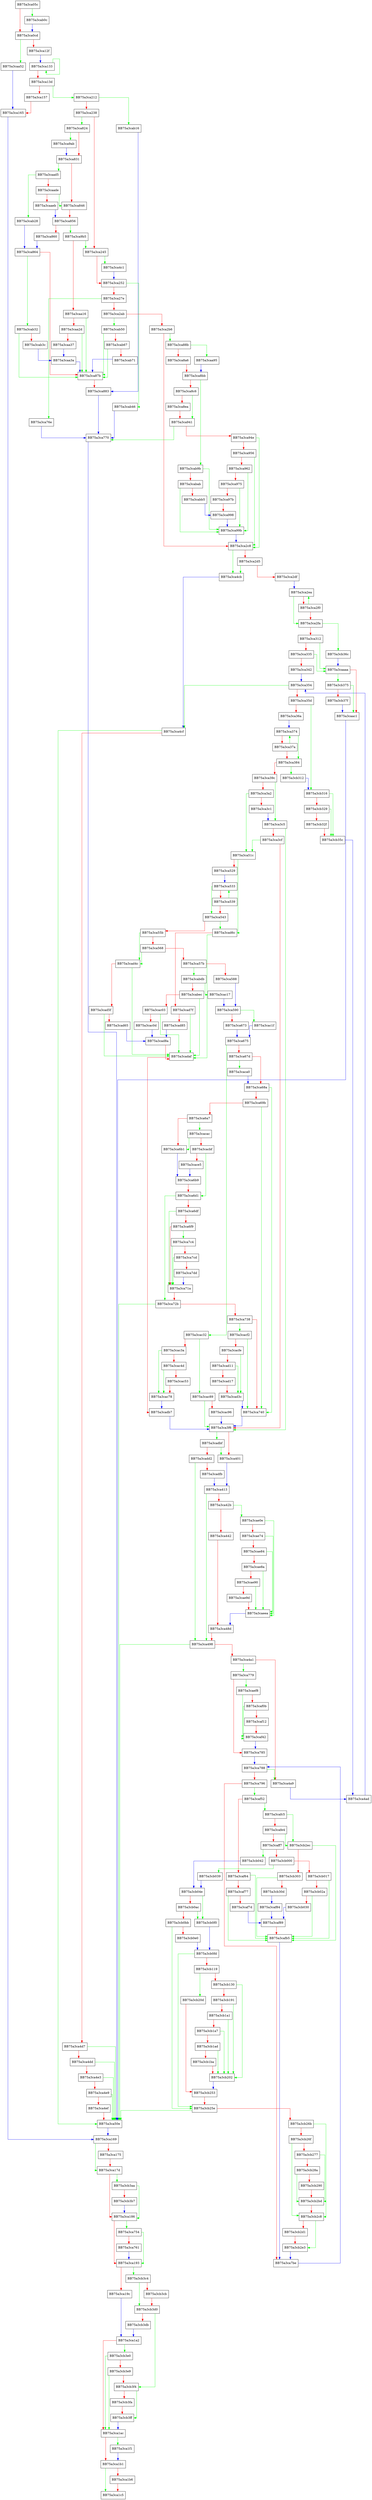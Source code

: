 digraph ScanImpl {
  node [shape="box"];
  graph [splines=ortho];
  BB75a3ca05c -> BB75a3cab0c [color="green"];
  BB75a3ca05c -> BB75a3ca0cd [color="red"];
  BB75a3ca0cd -> BB75a3caa52 [color="green"];
  BB75a3ca0cd -> BB75a3ca12f [color="red"];
  BB75a3ca12f -> BB75a3ca133 [color="blue"];
  BB75a3ca133 -> BB75a3ca133 [color="green"];
  BB75a3ca133 -> BB75a3ca13d [color="red"];
  BB75a3ca13d -> BB75a3ca212 [color="green"];
  BB75a3ca13d -> BB75a3ca157 [color="red"];
  BB75a3ca157 -> BB75a3ca165 [color="red"];
  BB75a3ca165 -> BB75a3ca169 [color="blue"];
  BB75a3ca169 -> BB75a3ca17d [color="green"];
  BB75a3ca169 -> BB75a3ca175 [color="red"];
  BB75a3ca175 -> BB75a3ca17d [color="red"];
  BB75a3ca17d -> BB75a3cb3aa [color="green"];
  BB75a3ca17d -> BB75a3ca186 [color="red"];
  BB75a3ca186 -> BB75a3ca754 [color="green"];
  BB75a3ca186 -> BB75a3ca193 [color="red"];
  BB75a3ca193 -> BB75a3cb3c4 [color="green"];
  BB75a3ca193 -> BB75a3ca19c [color="red"];
  BB75a3ca19c -> BB75a3ca1a2 [color="blue"];
  BB75a3ca1a2 -> BB75a3cb3e0 [color="green"];
  BB75a3ca1a2 -> BB75a3ca1ac [color="red"];
  BB75a3ca1ac -> BB75a3ca1f1 [color="green"];
  BB75a3ca1ac -> BB75a3ca1b1 [color="red"];
  BB75a3ca1b1 -> BB75a3ca1c5 [color="green"];
  BB75a3ca1b1 -> BB75a3ca1b6 [color="red"];
  BB75a3ca1b6 -> BB75a3ca1c5 [color="red"];
  BB75a3ca1f1 -> BB75a3ca1b1 [color="blue"];
  BB75a3ca212 -> BB75a3cab16 [color="green"];
  BB75a3ca212 -> BB75a3ca238 [color="red"];
  BB75a3ca238 -> BB75a3ca824 [color="green"];
  BB75a3ca238 -> BB75a3ca245 [color="red"];
  BB75a3ca245 -> BB75a3ca4c1 [color="green"];
  BB75a3ca245 -> BB75a3ca252 [color="red"];
  BB75a3ca252 -> BB75a3cab46 [color="green"];
  BB75a3ca252 -> BB75a3ca27e [color="red"];
  BB75a3ca27e -> BB75a3ca76e [color="green"];
  BB75a3ca27e -> BB75a3ca2ab [color="red"];
  BB75a3ca2ab -> BB75a3cab50 [color="green"];
  BB75a3ca2ab -> BB75a3ca2b6 [color="red"];
  BB75a3ca2b6 -> BB75a3ca88b [color="green"];
  BB75a3ca2b6 -> BB75a3ca2c8 [color="red"];
  BB75a3ca2c8 -> BB75a3ca4cb [color="green"];
  BB75a3ca2c8 -> BB75a3ca2d5 [color="red"];
  BB75a3ca2d5 -> BB75a3ca4cb [color="green"];
  BB75a3ca2d5 -> BB75a3ca2df [color="red"];
  BB75a3ca2df -> BB75a3ca2ea [color="blue"];
  BB75a3ca2ea -> BB75a3ca2fa [color="green"];
  BB75a3ca2ea -> BB75a3ca2f0 [color="red"];
  BB75a3ca2f0 -> BB75a3ca2ea [color="green"];
  BB75a3ca2f0 -> BB75a3ca2fa [color="red"];
  BB75a3ca2fa -> BB75a3cb36c [color="green"];
  BB75a3ca2fa -> BB75a3ca312 [color="red"];
  BB75a3ca312 -> BB75a3caaaa [color="green"];
  BB75a3ca312 -> BB75a3ca335 [color="red"];
  BB75a3ca335 -> BB75a3caaaa [color="green"];
  BB75a3ca335 -> BB75a3ca342 [color="red"];
  BB75a3ca342 -> BB75a3ca354 [color="blue"];
  BB75a3ca354 -> BB75a3ca4cf [color="green"];
  BB75a3ca354 -> BB75a3ca35d [color="red"];
  BB75a3ca35d -> BB75a3cb316 [color="green"];
  BB75a3ca35d -> BB75a3ca36a [color="red"];
  BB75a3ca36a -> BB75a3ca374 [color="blue"];
  BB75a3ca374 -> BB75a3ca384 [color="green"];
  BB75a3ca374 -> BB75a3ca37a [color="red"];
  BB75a3ca37a -> BB75a3ca374 [color="green"];
  BB75a3ca37a -> BB75a3ca384 [color="red"];
  BB75a3ca384 -> BB75a3cb312 [color="green"];
  BB75a3ca384 -> BB75a3ca39c [color="red"];
  BB75a3ca39c -> BB75a3ca3c5 [color="green"];
  BB75a3ca39c -> BB75a3ca3a2 [color="red"];
  BB75a3ca3a2 -> BB75a3ca51c [color="green"];
  BB75a3ca3a2 -> BB75a3ca3c1 [color="red"];
  BB75a3ca3c1 -> BB75a3ca3c5 [color="blue"];
  BB75a3ca3c5 -> BB75a3ca3f6 [color="green"];
  BB75a3ca3c5 -> BB75a3ca3cf [color="red"];
  BB75a3ca3cf -> BB75a3ca51c [color="green"];
  BB75a3ca3cf -> BB75a3ca3f6 [color="red"];
  BB75a3ca3f6 -> BB75a3cadbf [color="green"];
  BB75a3ca3f6 -> BB75a3ca401 [color="red"];
  BB75a3ca401 -> BB75a3ca413 [color="blue"];
  BB75a3ca413 -> BB75a3ca498 [color="green"];
  BB75a3ca413 -> BB75a3ca42b [color="red"];
  BB75a3ca42b -> BB75a3cae0e [color="green"];
  BB75a3ca42b -> BB75a3ca442 [color="red"];
  BB75a3ca442 -> BB75a3ca48d [color="red"];
  BB75a3ca48d -> BB75a3ca498 [color="red"];
  BB75a3ca498 -> BB75a3ca50e [color="green"];
  BB75a3ca498 -> BB75a3ca4a1 [color="red"];
  BB75a3ca4a1 -> BB75a3ca779 [color="green"];
  BB75a3ca4a1 -> BB75a3ca4a9 [color="red"];
  BB75a3ca4a9 -> BB75a3ca4ad [color="blue"];
  BB75a3ca4ad -> BB75a3ca354 [color="blue"];
  BB75a3ca4c1 -> BB75a3ca252 [color="blue"];
  BB75a3ca4cb -> BB75a3ca4cf [color="blue"];
  BB75a3ca4cf -> BB75a3ca50e [color="green"];
  BB75a3ca4cf -> BB75a3ca4d7 [color="red"];
  BB75a3ca4d7 -> BB75a3ca50e [color="green"];
  BB75a3ca4d7 -> BB75a3ca4dd [color="red"];
  BB75a3ca4dd -> BB75a3ca50e [color="green"];
  BB75a3ca4dd -> BB75a3ca4e3 [color="red"];
  BB75a3ca4e3 -> BB75a3ca50e [color="green"];
  BB75a3ca4e3 -> BB75a3ca4e9 [color="red"];
  BB75a3ca4e9 -> BB75a3ca50e [color="green"];
  BB75a3ca4e9 -> BB75a3ca4ef [color="red"];
  BB75a3ca4ef -> BB75a3ca50e [color="red"];
  BB75a3ca50e -> BB75a3ca169 [color="blue"];
  BB75a3ca51c -> BB75a3cad6c [color="green"];
  BB75a3ca51c -> BB75a3ca529 [color="red"];
  BB75a3ca529 -> BB75a3ca533 [color="blue"];
  BB75a3ca533 -> BB75a3ca543 [color="green"];
  BB75a3ca533 -> BB75a3ca539 [color="red"];
  BB75a3ca539 -> BB75a3ca533 [color="green"];
  BB75a3ca539 -> BB75a3ca543 [color="red"];
  BB75a3ca543 -> BB75a3cad6c [color="green"];
  BB75a3ca543 -> BB75a3ca55b [color="red"];
  BB75a3ca55b -> BB75a3cad4c [color="green"];
  BB75a3ca55b -> BB75a3ca568 [color="red"];
  BB75a3ca568 -> BB75a3cad4c [color="green"];
  BB75a3ca568 -> BB75a3ca57b [color="red"];
  BB75a3ca57b -> BB75a3cabdb [color="green"];
  BB75a3ca57b -> BB75a3ca588 [color="red"];
  BB75a3ca588 -> BB75a3ca590 [color="blue"];
  BB75a3ca590 -> BB75a3cac1f [color="green"];
  BB75a3ca590 -> BB75a3ca673 [color="red"];
  BB75a3ca673 -> BB75a3ca675 [color="blue"];
  BB75a3ca675 -> BB75a3cac32 [color="green"];
  BB75a3ca675 -> BB75a3ca67d [color="red"];
  BB75a3ca67d -> BB75a3caca0 [color="green"];
  BB75a3ca67d -> BB75a3ca68a [color="red"];
  BB75a3ca68a -> BB75a3ca740 [color="green"];
  BB75a3ca68a -> BB75a3ca69b [color="red"];
  BB75a3ca69b -> BB75a3ca740 [color="green"];
  BB75a3ca69b -> BB75a3ca6a7 [color="red"];
  BB75a3ca6a7 -> BB75a3cacac [color="green"];
  BB75a3ca6a7 -> BB75a3ca6b1 [color="red"];
  BB75a3ca6b1 -> BB75a3ca6b9 [color="blue"];
  BB75a3ca6b9 -> BB75a3ca6d1 [color="red"];
  BB75a3ca6d1 -> BB75a3ca72b [color="green"];
  BB75a3ca6d1 -> BB75a3ca6df [color="red"];
  BB75a3ca6df -> BB75a3ca71a [color="green"];
  BB75a3ca6df -> BB75a3ca6f9 [color="red"];
  BB75a3ca6f9 -> BB75a3ca7c4 [color="green"];
  BB75a3ca6f9 -> BB75a3ca71a [color="red"];
  BB75a3ca71a -> BB75a3ca72b [color="red"];
  BB75a3ca72b -> BB75a3ca50e [color="green"];
  BB75a3ca72b -> BB75a3ca738 [color="red"];
  BB75a3ca738 -> BB75a3cacf2 [color="green"];
  BB75a3ca738 -> BB75a3ca740 [color="red"];
  BB75a3ca740 -> BB75a3ca3f6 [color="blue"];
  BB75a3ca754 -> BB75a3ca193 [color="green"];
  BB75a3ca754 -> BB75a3ca761 [color="red"];
  BB75a3ca761 -> BB75a3ca193 [color="blue"];
  BB75a3ca76e -> BB75a3ca770 [color="blue"];
  BB75a3ca770 -> BB75a3ca50e [color="blue"];
  BB75a3ca779 -> BB75a3caef8 [color="green"];
  BB75a3ca779 -> BB75a3ca785 [color="red"];
  BB75a3ca785 -> BB75a3ca788 [color="blue"];
  BB75a3ca788 -> BB75a3ca4a9 [color="green"];
  BB75a3ca788 -> BB75a3ca796 [color="red"];
  BB75a3ca796 -> BB75a3caf52 [color="green"];
  BB75a3ca796 -> BB75a3ca7be [color="red"];
  BB75a3ca7be -> BB75a3ca788 [color="blue"];
  BB75a3ca7c4 -> BB75a3ca71a [color="green"];
  BB75a3ca7c4 -> BB75a3ca7cd [color="red"];
  BB75a3ca7cd -> BB75a3ca71a [color="green"];
  BB75a3ca7cd -> BB75a3ca7dd [color="red"];
  BB75a3ca7dd -> BB75a3ca71a [color="blue"];
  BB75a3ca824 -> BB75a3ca9ab [color="green"];
  BB75a3ca824 -> BB75a3ca831 [color="red"];
  BB75a3ca831 -> BB75a3caad5 [color="green"];
  BB75a3ca831 -> BB75a3ca846 [color="red"];
  BB75a3ca846 -> BB75a3ca856 [color="red"];
  BB75a3ca856 -> BB75a3ca9b5 [color="green"];
  BB75a3ca856 -> BB75a3ca860 [color="red"];
  BB75a3ca860 -> BB75a3ca864 [color="blue"];
  BB75a3ca864 -> BB75a3cab32 [color="green"];
  BB75a3ca864 -> BB75a3ca87b [color="red"];
  BB75a3ca87b -> BB75a3ca883 [color="red"];
  BB75a3ca883 -> BB75a3ca770 [color="blue"];
  BB75a3ca88b -> BB75a3caa95 [color="green"];
  BB75a3ca88b -> BB75a3ca8a6 [color="red"];
  BB75a3ca8a6 -> BB75a3ca8bb [color="red"];
  BB75a3ca8bb -> BB75a3cab9b [color="green"];
  BB75a3ca8bb -> BB75a3ca8c6 [color="red"];
  BB75a3ca8c6 -> BB75a3ca941 [color="green"];
  BB75a3ca8c6 -> BB75a3ca8ea [color="red"];
  BB75a3ca8ea -> BB75a3ca941 [color="red"];
  BB75a3ca941 -> BB75a3ca770 [color="green"];
  BB75a3ca941 -> BB75a3ca94e [color="red"];
  BB75a3ca94e -> BB75a3ca2c8 [color="green"];
  BB75a3ca94e -> BB75a3ca956 [color="red"];
  BB75a3ca956 -> BB75a3ca2c8 [color="green"];
  BB75a3ca956 -> BB75a3ca962 [color="red"];
  BB75a3ca962 -> BB75a3ca99b [color="green"];
  BB75a3ca962 -> BB75a3ca975 [color="red"];
  BB75a3ca975 -> BB75a3ca99b [color="green"];
  BB75a3ca975 -> BB75a3ca97b [color="red"];
  BB75a3ca97b -> BB75a3ca998 [color="red"];
  BB75a3ca998 -> BB75a3ca99b [color="blue"];
  BB75a3ca99b -> BB75a3ca2c8 [color="blue"];
  BB75a3ca9ab -> BB75a3ca831 [color="blue"];
  BB75a3ca9b5 -> BB75a3ca245 [color="green"];
  BB75a3ca9b5 -> BB75a3caa16 [color="red"];
  BB75a3caa16 -> BB75a3ca87b [color="green"];
  BB75a3caa16 -> BB75a3caa2d [color="red"];
  BB75a3caa2d -> BB75a3ca87b [color="green"];
  BB75a3caa2d -> BB75a3caa37 [color="red"];
  BB75a3caa37 -> BB75a3caa3a [color="blue"];
  BB75a3caa3a -> BB75a3ca87b [color="blue"];
  BB75a3caa52 -> BB75a3ca165 [color="blue"];
  BB75a3caa95 -> BB75a3ca8bb [color="blue"];
  BB75a3caaaa -> BB75a3cb375 [color="green"];
  BB75a3caaaa -> BB75a3caac1 [color="red"];
  BB75a3caac1 -> BB75a3ca50e [color="blue"];
  BB75a3caad5 -> BB75a3cab28 [color="green"];
  BB75a3caad5 -> BB75a3caade [color="red"];
  BB75a3caade -> BB75a3ca846 [color="green"];
  BB75a3caade -> BB75a3caaeb [color="red"];
  BB75a3caaeb -> BB75a3ca856 [color="blue"];
  BB75a3cab0c -> BB75a3ca0cd [color="blue"];
  BB75a3cab16 -> BB75a3ca883 [color="blue"];
  BB75a3cab28 -> BB75a3ca864 [color="blue"];
  BB75a3cab32 -> BB75a3ca87b [color="green"];
  BB75a3cab32 -> BB75a3cab3c [color="red"];
  BB75a3cab3c -> BB75a3caa3a [color="blue"];
  BB75a3cab46 -> BB75a3ca770 [color="blue"];
  BB75a3cab50 -> BB75a3ca87b [color="green"];
  BB75a3cab50 -> BB75a3cab67 [color="red"];
  BB75a3cab67 -> BB75a3ca87b [color="green"];
  BB75a3cab67 -> BB75a3cab71 [color="red"];
  BB75a3cab71 -> BB75a3ca87b [color="blue"];
  BB75a3cab9b -> BB75a3ca99b [color="green"];
  BB75a3cab9b -> BB75a3cabab [color="red"];
  BB75a3cabab -> BB75a3ca99b [color="green"];
  BB75a3cabab -> BB75a3cabb5 [color="red"];
  BB75a3cabb5 -> BB75a3ca998 [color="blue"];
  BB75a3cabdb -> BB75a3cac17 [color="green"];
  BB75a3cabdb -> BB75a3cabec [color="red"];
  BB75a3cabec -> BB75a3cadaf [color="green"];
  BB75a3cabec -> BB75a3cac03 [color="red"];
  BB75a3cac03 -> BB75a3cadaf [color="green"];
  BB75a3cac03 -> BB75a3cac0d [color="red"];
  BB75a3cac0d -> BB75a3cad8a [color="blue"];
  BB75a3cac17 -> BB75a3ca590 [color="blue"];
  BB75a3cac1f -> BB75a3ca675 [color="blue"];
  BB75a3cac32 -> BB75a3cac89 [color="green"];
  BB75a3cac32 -> BB75a3cac3a [color="red"];
  BB75a3cac3a -> BB75a3cac78 [color="green"];
  BB75a3cac3a -> BB75a3cac4d [color="red"];
  BB75a3cac4d -> BB75a3cac78 [color="green"];
  BB75a3cac4d -> BB75a3cac53 [color="red"];
  BB75a3cac53 -> BB75a3cac78 [color="red"];
  BB75a3cac78 -> BB75a3cadb7 [color="blue"];
  BB75a3cac89 -> BB75a3ca3f6 [color="green"];
  BB75a3cac89 -> BB75a3cac96 [color="red"];
  BB75a3cac96 -> BB75a3ca3f6 [color="blue"];
  BB75a3caca0 -> BB75a3ca68a [color="blue"];
  BB75a3cacac -> BB75a3ca6b1 [color="green"];
  BB75a3cacac -> BB75a3cacbf [color="red"];
  BB75a3cacbf -> BB75a3ca6d1 [color="green"];
  BB75a3cacbf -> BB75a3cace5 [color="red"];
  BB75a3cace5 -> BB75a3ca6b9 [color="blue"];
  BB75a3cacf2 -> BB75a3ca740 [color="green"];
  BB75a3cacf2 -> BB75a3cacfe [color="red"];
  BB75a3cacfe -> BB75a3cad3c [color="green"];
  BB75a3cacfe -> BB75a3cad11 [color="red"];
  BB75a3cad11 -> BB75a3cad3c [color="green"];
  BB75a3cad11 -> BB75a3cad17 [color="red"];
  BB75a3cad17 -> BB75a3cad3c [color="red"];
  BB75a3cad3c -> BB75a3ca740 [color="blue"];
  BB75a3cad4c -> BB75a3cadaf [color="green"];
  BB75a3cad4c -> BB75a3cad5f [color="red"];
  BB75a3cad5f -> BB75a3cadaf [color="green"];
  BB75a3cad5f -> BB75a3cad65 [color="red"];
  BB75a3cad65 -> BB75a3cad8a [color="blue"];
  BB75a3cad6c -> BB75a3cadaf [color="green"];
  BB75a3cad6c -> BB75a3cad7f [color="red"];
  BB75a3cad7f -> BB75a3cadaf [color="green"];
  BB75a3cad7f -> BB75a3cad85 [color="red"];
  BB75a3cad85 -> BB75a3cad8a [color="blue"];
  BB75a3cad8a -> BB75a3cadaf [color="red"];
  BB75a3cadaf -> BB75a3cadb7 [color="red"];
  BB75a3cadb7 -> BB75a3ca3f6 [color="blue"];
  BB75a3cadbf -> BB75a3ca401 [color="green"];
  BB75a3cadbf -> BB75a3cadd2 [color="red"];
  BB75a3cadd2 -> BB75a3ca498 [color="green"];
  BB75a3cadd2 -> BB75a3cadfb [color="red"];
  BB75a3cadfb -> BB75a3ca413 [color="blue"];
  BB75a3cae0e -> BB75a3caeea [color="green"];
  BB75a3cae0e -> BB75a3cae74 [color="red"];
  BB75a3cae74 -> BB75a3caeea [color="green"];
  BB75a3cae74 -> BB75a3cae84 [color="red"];
  BB75a3cae84 -> BB75a3caeea [color="green"];
  BB75a3cae84 -> BB75a3cae8a [color="red"];
  BB75a3cae8a -> BB75a3caeea [color="green"];
  BB75a3cae8a -> BB75a3cae90 [color="red"];
  BB75a3cae90 -> BB75a3caeea [color="green"];
  BB75a3cae90 -> BB75a3cae9d [color="red"];
  BB75a3cae9d -> BB75a3caeea [color="red"];
  BB75a3caeea -> BB75a3ca48d [color="blue"];
  BB75a3caef8 -> BB75a3caf42 [color="green"];
  BB75a3caef8 -> BB75a3caf0b [color="red"];
  BB75a3caf0b -> BB75a3caf42 [color="green"];
  BB75a3caf0b -> BB75a3caf12 [color="red"];
  BB75a3caf12 -> BB75a3caf42 [color="red"];
  BB75a3caf42 -> BB75a3ca785 [color="blue"];
  BB75a3caf52 -> BB75a3cafc5 [color="green"];
  BB75a3caf52 -> BB75a3caf64 [color="red"];
  BB75a3caf64 -> BB75a3cafb5 [color="green"];
  BB75a3caf64 -> BB75a3caf77 [color="red"];
  BB75a3caf77 -> BB75a3cafb5 [color="green"];
  BB75a3caf77 -> BB75a3caf7d [color="red"];
  BB75a3caf7d -> BB75a3caf89 [color="blue"];
  BB75a3caf84 -> BB75a3caf89 [color="blue"];
  BB75a3caf89 -> BB75a3cafb5 [color="red"];
  BB75a3cafb5 -> BB75a3ca7be [color="blue"];
  BB75a3cafc5 -> BB75a3cb2ec [color="green"];
  BB75a3cafc5 -> BB75a3cafe4 [color="red"];
  BB75a3cafe4 -> BB75a3cb2ec [color="green"];
  BB75a3cafe4 -> BB75a3caff7 [color="red"];
  BB75a3caff7 -> BB75a3cb042 [color="green"];
  BB75a3caff7 -> BB75a3cb000 [color="red"];
  BB75a3cb000 -> BB75a3cb039 [color="green"];
  BB75a3cb000 -> BB75a3cb017 [color="red"];
  BB75a3cb017 -> BB75a3cafb5 [color="green"];
  BB75a3cb017 -> BB75a3cb02a [color="red"];
  BB75a3cb02a -> BB75a3cafb5 [color="green"];
  BB75a3cb02a -> BB75a3cb030 [color="red"];
  BB75a3cb030 -> BB75a3caf89 [color="blue"];
  BB75a3cb039 -> BB75a3cb04e [color="blue"];
  BB75a3cb042 -> BB75a3cb04e [color="blue"];
  BB75a3cb04e -> BB75a3cb0f0 [color="green"];
  BB75a3cb04e -> BB75a3cb0ac [color="red"];
  BB75a3cb0ac -> BB75a3cb0f0 [color="green"];
  BB75a3cb0ac -> BB75a3cb0bb [color="red"];
  BB75a3cb0bb -> BB75a3cb25e [color="green"];
  BB75a3cb0bb -> BB75a3cb0e0 [color="red"];
  BB75a3cb0e0 -> BB75a3cb0fd [color="blue"];
  BB75a3cb0f0 -> BB75a3cb0fd [color="blue"];
  BB75a3cb0fd -> BB75a3cb25e [color="green"];
  BB75a3cb0fd -> BB75a3cb119 [color="red"];
  BB75a3cb119 -> BB75a3cb20d [color="green"];
  BB75a3cb119 -> BB75a3cb130 [color="red"];
  BB75a3cb130 -> BB75a3cb202 [color="green"];
  BB75a3cb130 -> BB75a3cb191 [color="red"];
  BB75a3cb191 -> BB75a3cb202 [color="green"];
  BB75a3cb191 -> BB75a3cb1a1 [color="red"];
  BB75a3cb1a1 -> BB75a3cb202 [color="green"];
  BB75a3cb1a1 -> BB75a3cb1a7 [color="red"];
  BB75a3cb1a7 -> BB75a3cb202 [color="green"];
  BB75a3cb1a7 -> BB75a3cb1ad [color="red"];
  BB75a3cb1ad -> BB75a3cb202 [color="green"];
  BB75a3cb1ad -> BB75a3cb1ba [color="red"];
  BB75a3cb1ba -> BB75a3cb202 [color="red"];
  BB75a3cb202 -> BB75a3cb253 [color="blue"];
  BB75a3cb20d -> BB75a3cb253 [color="red"];
  BB75a3cb253 -> BB75a3cb25e [color="red"];
  BB75a3cb25e -> BB75a3ca50e [color="green"];
  BB75a3cb25e -> BB75a3cb26b [color="red"];
  BB75a3cb26b -> BB75a3cb2c8 [color="green"];
  BB75a3cb26b -> BB75a3cb26f [color="red"];
  BB75a3cb26f -> BB75a3cb2c8 [color="green"];
  BB75a3cb26f -> BB75a3cb277 [color="red"];
  BB75a3cb277 -> BB75a3cb2bd [color="green"];
  BB75a3cb277 -> BB75a3cb28a [color="red"];
  BB75a3cb28a -> BB75a3cb2bd [color="green"];
  BB75a3cb28a -> BB75a3cb290 [color="red"];
  BB75a3cb290 -> BB75a3cb2bd [color="red"];
  BB75a3cb2bd -> BB75a3cb2c8 [color="red"];
  BB75a3cb2c8 -> BB75a3cb2e3 [color="green"];
  BB75a3cb2c8 -> BB75a3cb2d1 [color="red"];
  BB75a3cb2d1 -> BB75a3cb2e3 [color="red"];
  BB75a3cb2e3 -> BB75a3ca7be [color="blue"];
  BB75a3cb2ec -> BB75a3cafb5 [color="green"];
  BB75a3cb2ec -> BB75a3cb303 [color="red"];
  BB75a3cb303 -> BB75a3cafb5 [color="green"];
  BB75a3cb303 -> BB75a3cb30d [color="red"];
  BB75a3cb30d -> BB75a3caf84 [color="blue"];
  BB75a3cb312 -> BB75a3cb316 [color="blue"];
  BB75a3cb316 -> BB75a3cb35c [color="green"];
  BB75a3cb316 -> BB75a3cb329 [color="red"];
  BB75a3cb329 -> BB75a3cb35c [color="green"];
  BB75a3cb329 -> BB75a3cb32f [color="red"];
  BB75a3cb32f -> BB75a3cb35c [color="red"];
  BB75a3cb35c -> BB75a3ca4ad [color="blue"];
  BB75a3cb36c -> BB75a3caaaa [color="blue"];
  BB75a3cb375 -> BB75a3caac1 [color="green"];
  BB75a3cb375 -> BB75a3cb37f [color="red"];
  BB75a3cb37f -> BB75a3caac1 [color="blue"];
  BB75a3cb3aa -> BB75a3ca186 [color="green"];
  BB75a3cb3aa -> BB75a3cb3b7 [color="red"];
  BB75a3cb3b7 -> BB75a3ca186 [color="blue"];
  BB75a3cb3c4 -> BB75a3cb3d0 [color="green"];
  BB75a3cb3c4 -> BB75a3cb3cb [color="red"];
  BB75a3cb3cb -> BB75a3cb3d0 [color="red"];
  BB75a3cb3d0 -> BB75a3cb3f4 [color="green"];
  BB75a3cb3d0 -> BB75a3cb3db [color="red"];
  BB75a3cb3db -> BB75a3ca1a2 [color="blue"];
  BB75a3cb3e0 -> BB75a3ca1ac [color="green"];
  BB75a3cb3e0 -> BB75a3cb3e9 [color="red"];
  BB75a3cb3e9 -> BB75a3ca1ac [color="green"];
  BB75a3cb3e9 -> BB75a3cb3f4 [color="red"];
  BB75a3cb3f4 -> BB75a3cb3ff [color="green"];
  BB75a3cb3f4 -> BB75a3cb3fa [color="red"];
  BB75a3cb3fa -> BB75a3cb3ff [color="red"];
  BB75a3cb3ff -> BB75a3ca1ac [color="blue"];
}